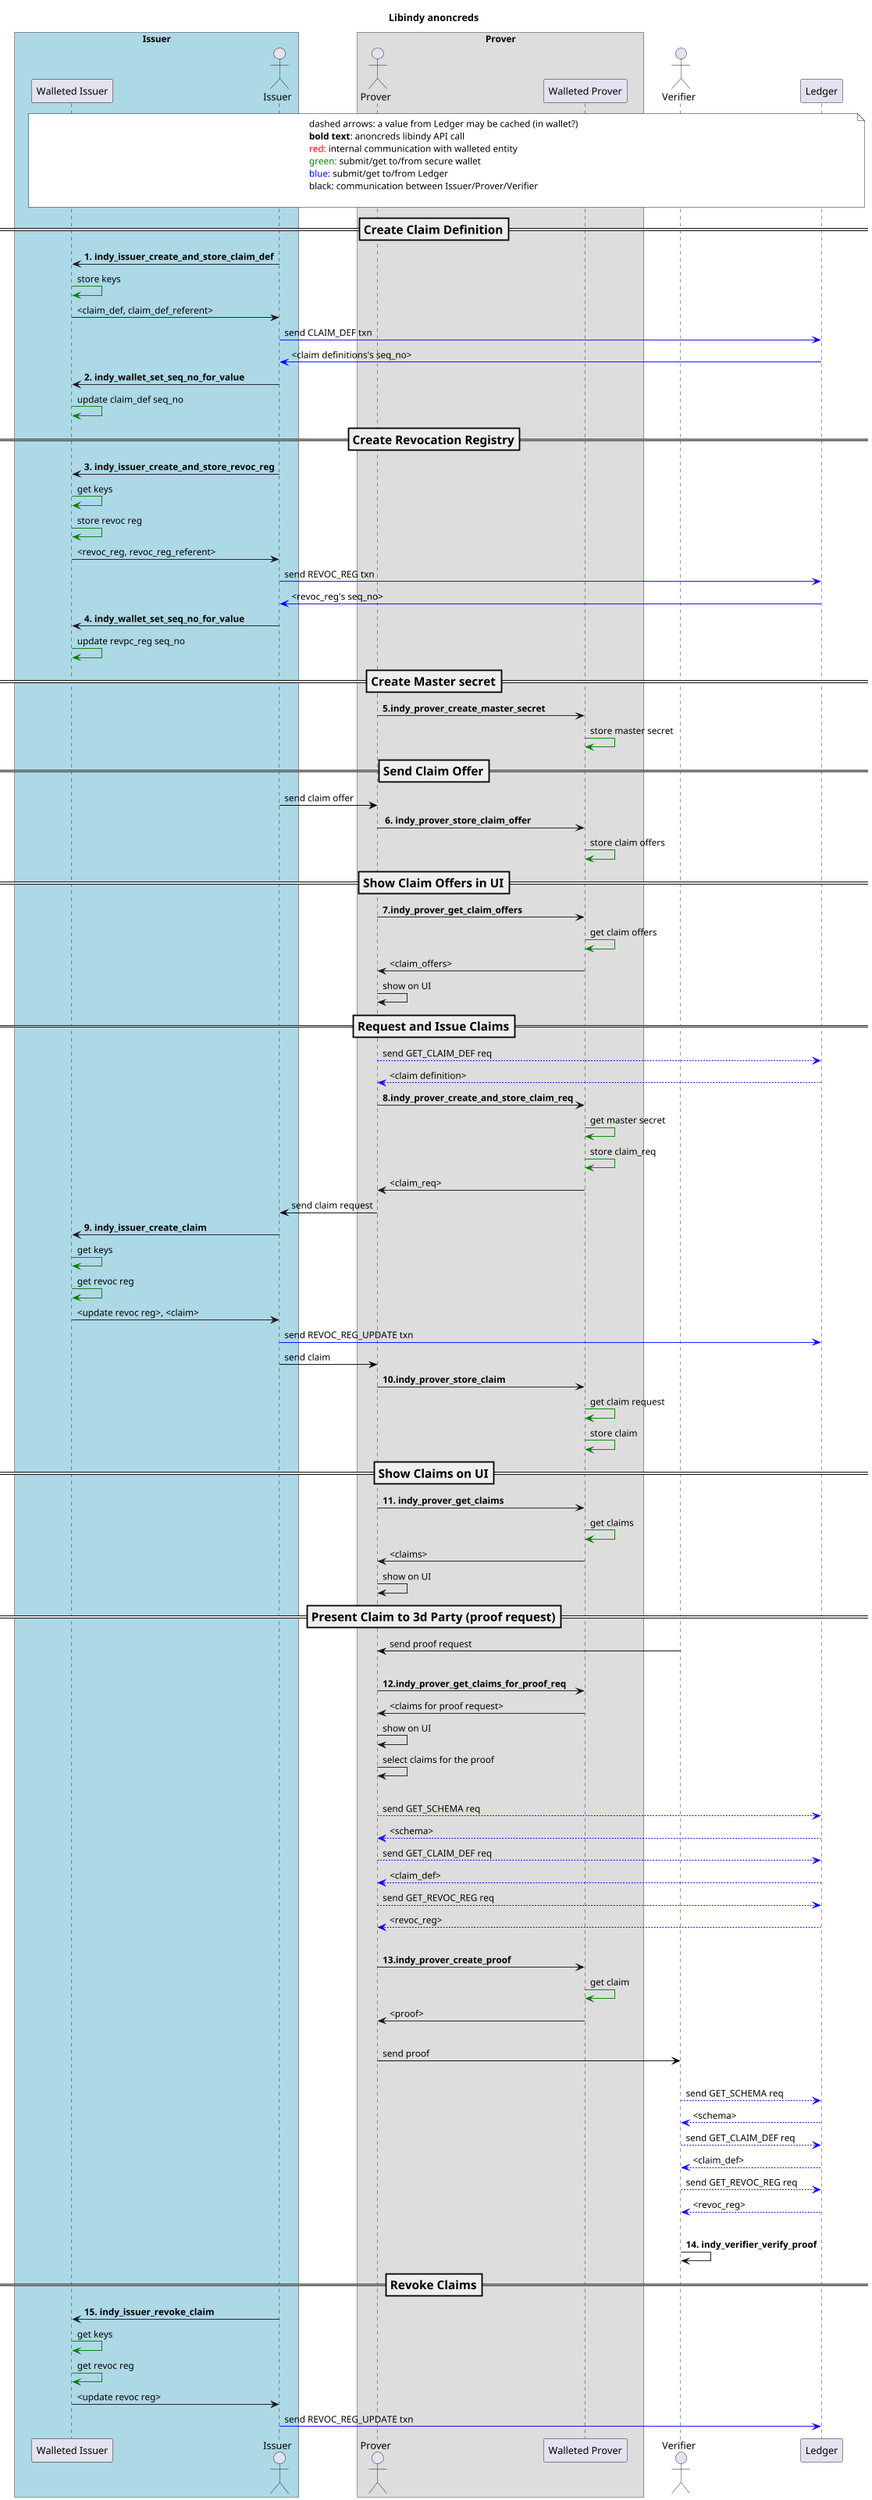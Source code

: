 @startuml
skinparam ParticipantPadding 20
skinparam BoxPadding 20

title Libindy anoncreds
scale 0.9


box "Issuer" #LightBlue
participant "Walleted Issuer" as IW
actor Issuer as I
endbox

box "Prover"
actor Prover as P
participant "Walleted Prover" as PW
endbox

actor Verifier as V

participant "Ledger" as L


note over IW, L #white
    dashed arrows: a value from Ledger may be cached (in wallet?)
    <b>bold text</b>: anoncreds libindy API call
    <font color=red>red:</font> internal communication with walleted entity
    <font color=green>green:</font> submit/get to/from secure wallet
    <font color=blue>blue:</font> submit/get to/from Ledger
    black: communication between Issuer/Prover/Verifier

endnote


=== Create Claim Definition ==
I -> IW: <b>1. indy_issuer_create_and_store_claim_def
IW -[#green]> IW: store keys
IW -> I: <claim_def, claim_def_referent>

I-[#blue]>L: send CLAIM_DEF txn
L-[#blue]>I: <claim definitions's seq_no>

I -> IW: <b>2. indy_wallet_set_seq_no_for_value
IW -[#green]> IW: update claim_def seq_no

=== Create Revocation Registry ==

I -> IW: <b>3. indy_issuer_create_and_store_revoc_reg
IW -[#green]> IW: get keys
IW -[#green]> IW: store revoc reg
IW -> I: <revoc_reg, revoc_reg_referent>

I-[#blue]>L: send REVOC_REG txn
L-[#blue]>I: <revoc_reg's seq_no>

I -> IW: <b>4. indy_wallet_set_seq_no_for_value
IW -[#green]> IW: update revpc_reg seq_no

=== Create Master secret ==

P -> PW: <b>5.indy_prover_create_master_secret
PW -[#green]> PW: store master secret

=== Send Claim Offer ==

I -[#black]> P: send claim offer
P -> PW: <b> 6. indy_prover_store_claim_offer
PW -[#green]> PW: store claim offers

=== Show Claim Offers in UI ==

P -> PW: <b>7.indy_prover_get_claim_offers
PW -[#green]> PW: get claim offers
PW -> P: <claim_offers>
P -> P: show on UI

=== Request and Issue Claims ==
P -[#blue]-> L: send GET_CLAIM_DEF req
L -[#blue]-> P: <claim definition>

P -> PW: <b>8.indy_prover_create_and_store_claim_req
PW -[#green]> PW: get master secret
PW -[#green]> PW: store claim_req
PW -> P: <claim_req>

P -[#black]> I: send claim request

I -> IW: <b>9. indy_issuer_create_claim
IW -[#green]> IW: get keys
IW -[#green]> IW: get revoc reg
IW -> I: <update revoc reg>, <claim>

I -[#blue]> L: send REVOC_REG_UPDATE txn
I -[#black]> P: send claim

P -> PW: <b>10.indy_prover_store_claim
PW -[#green]> PW: get claim request
PW -[#green]> PW: store claim

=== Show Claims on UI ==
P -> PW: <b>11. indy_prover_get_claims
PW -[#green]> PW: get claims
PW -> P: <claims>
P -> P: show on UI

=== Present Claim to 3d Party (proof request)==

V -[#black]> P: send proof request
|||
P -> PW: <b>12.indy_prover_get_claims_for_proof_req
PW -> P: <claims for proof request>
P -> P: show on UI
P -> P: select claims for the proof
|||
P -[#blue]-> L: send GET_SCHEMA req
L -[#blue]-> P: <schema>
P -[#blue]-> L: send GET_CLAIM_DEF req
L -[#blue]-> P: <claim_def>
P -[#blue]-> L: send GET_REVOC_REG req
L -[#blue]-> P: <revoc_reg>
|||
P -> PW: <b>13.indy_prover_create_proof
PW -[#green]> PW: get claim
PW -> P: <proof>
|||
P -[#black]> V: send proof
|||
V -[#blue]-> L: send GET_SCHEMA req
L -[#blue]-> V: <schema>
V -[#blue]-> L: send GET_CLAIM_DEF req
L -[#blue]-> V: <claim_def>
V -[#blue]-> L: send GET_REVOC_REG req
L -[#blue]-> V: <revoc_reg>
|||
V -> V: <b>14. indy_verifier_verify_proof

=== Revoke Claims ==
I -> IW: <b>15. indy_issuer_revoke_claim
IW -[#green]> IW: get keys
IW -[#green]> IW: get revoc reg
IW -> I: <update revoc reg>
I -[#blue]> L: send REVOC_REG_UPDATE txn

@enduml

